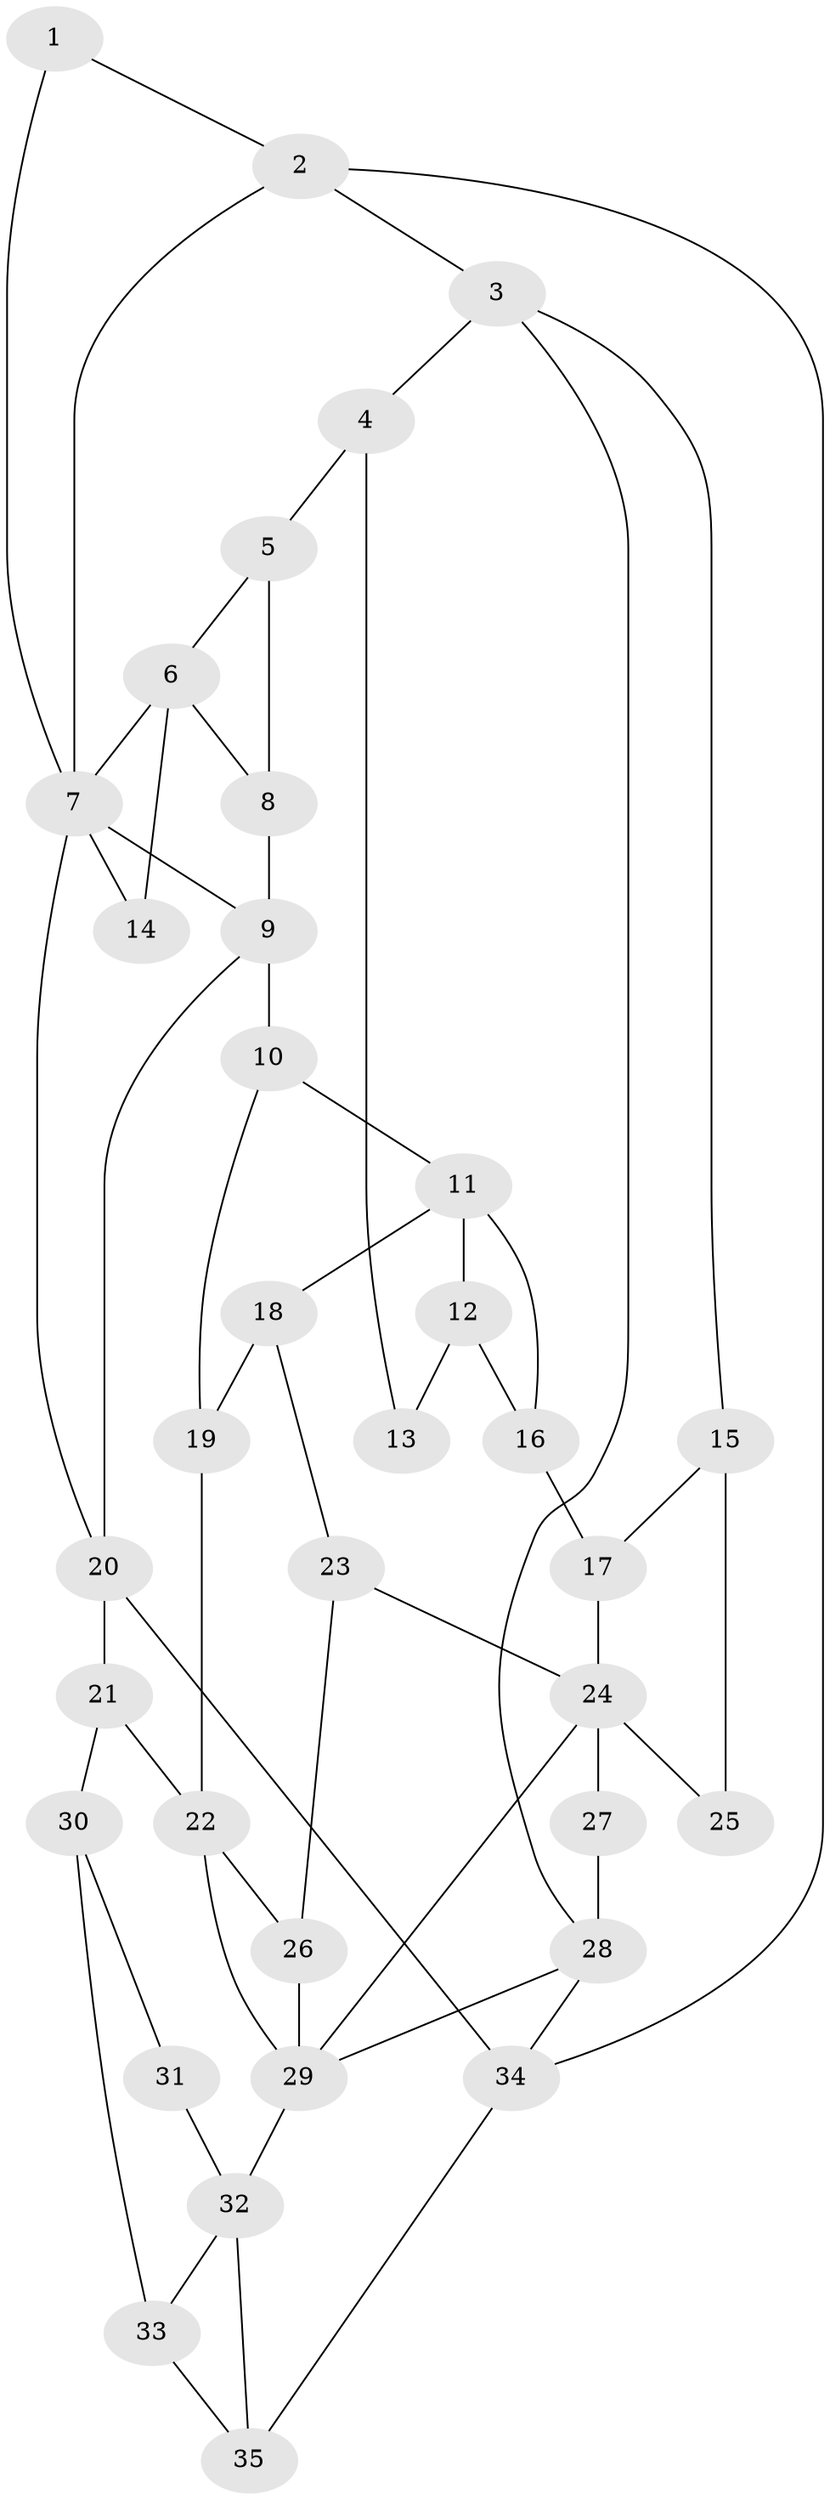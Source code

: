 // original degree distribution, {3: 0.04285714285714286, 6: 0.22857142857142856, 5: 0.5, 4: 0.22857142857142856}
// Generated by graph-tools (version 1.1) at 2025/38/03/09/25 02:38:32]
// undirected, 35 vertices, 58 edges
graph export_dot {
graph [start="1"]
  node [color=gray90,style=filled];
  1;
  2;
  3;
  4;
  5;
  6;
  7;
  8;
  9;
  10;
  11;
  12;
  13;
  14;
  15;
  16;
  17;
  18;
  19;
  20;
  21;
  22;
  23;
  24;
  25;
  26;
  27;
  28;
  29;
  30;
  31;
  32;
  33;
  34;
  35;
  1 -- 2 [weight=1.0];
  1 -- 7 [weight=1.0];
  2 -- 3 [weight=1.0];
  2 -- 7 [weight=1.0];
  2 -- 34 [weight=1.0];
  3 -- 4 [weight=1.0];
  3 -- 15 [weight=1.0];
  3 -- 28 [weight=1.0];
  4 -- 5 [weight=1.0];
  4 -- 13 [weight=1.0];
  5 -- 6 [weight=1.0];
  5 -- 8 [weight=1.0];
  6 -- 7 [weight=1.0];
  6 -- 8 [weight=1.0];
  6 -- 14 [weight=2.0];
  7 -- 9 [weight=1.0];
  7 -- 14 [weight=1.0];
  7 -- 20 [weight=1.0];
  8 -- 9 [weight=1.0];
  9 -- 10 [weight=2.0];
  9 -- 20 [weight=1.0];
  10 -- 11 [weight=2.0];
  10 -- 19 [weight=1.0];
  11 -- 12 [weight=1.0];
  11 -- 16 [weight=1.0];
  11 -- 18 [weight=2.0];
  12 -- 13 [weight=1.0];
  12 -- 16 [weight=1.0];
  15 -- 17 [weight=1.0];
  15 -- 25 [weight=2.0];
  16 -- 17 [weight=1.0];
  17 -- 24 [weight=1.0];
  18 -- 19 [weight=1.0];
  18 -- 23 [weight=1.0];
  19 -- 22 [weight=1.0];
  20 -- 21 [weight=2.0];
  20 -- 34 [weight=1.0];
  21 -- 22 [weight=2.0];
  21 -- 30 [weight=2.0];
  22 -- 26 [weight=1.0];
  22 -- 29 [weight=1.0];
  23 -- 24 [weight=1.0];
  23 -- 26 [weight=1.0];
  24 -- 25 [weight=1.0];
  24 -- 27 [weight=2.0];
  24 -- 29 [weight=1.0];
  26 -- 29 [weight=1.0];
  27 -- 28 [weight=1.0];
  28 -- 29 [weight=1.0];
  28 -- 34 [weight=1.0];
  29 -- 32 [weight=2.0];
  30 -- 31 [weight=1.0];
  30 -- 33 [weight=1.0];
  31 -- 32 [weight=2.0];
  32 -- 33 [weight=1.0];
  32 -- 35 [weight=1.0];
  33 -- 35 [weight=1.0];
  34 -- 35 [weight=1.0];
}
